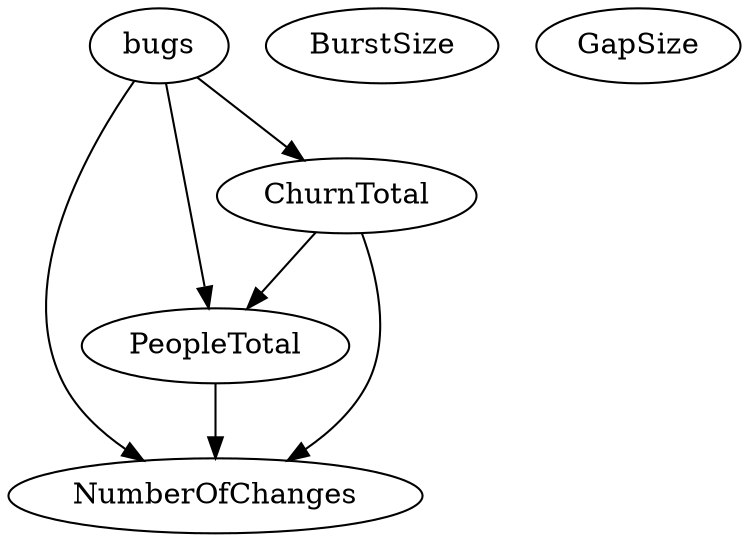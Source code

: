 digraph {
   PeopleTotal;
   NumberOfChanges;
   ChurnTotal;
   bugs;
   BurstSize;
   GapSize;
   PeopleTotal -> NumberOfChanges;
   ChurnTotal -> PeopleTotal;
   ChurnTotal -> NumberOfChanges;
   bugs -> PeopleTotal;
   bugs -> NumberOfChanges;
   bugs -> ChurnTotal;
}
